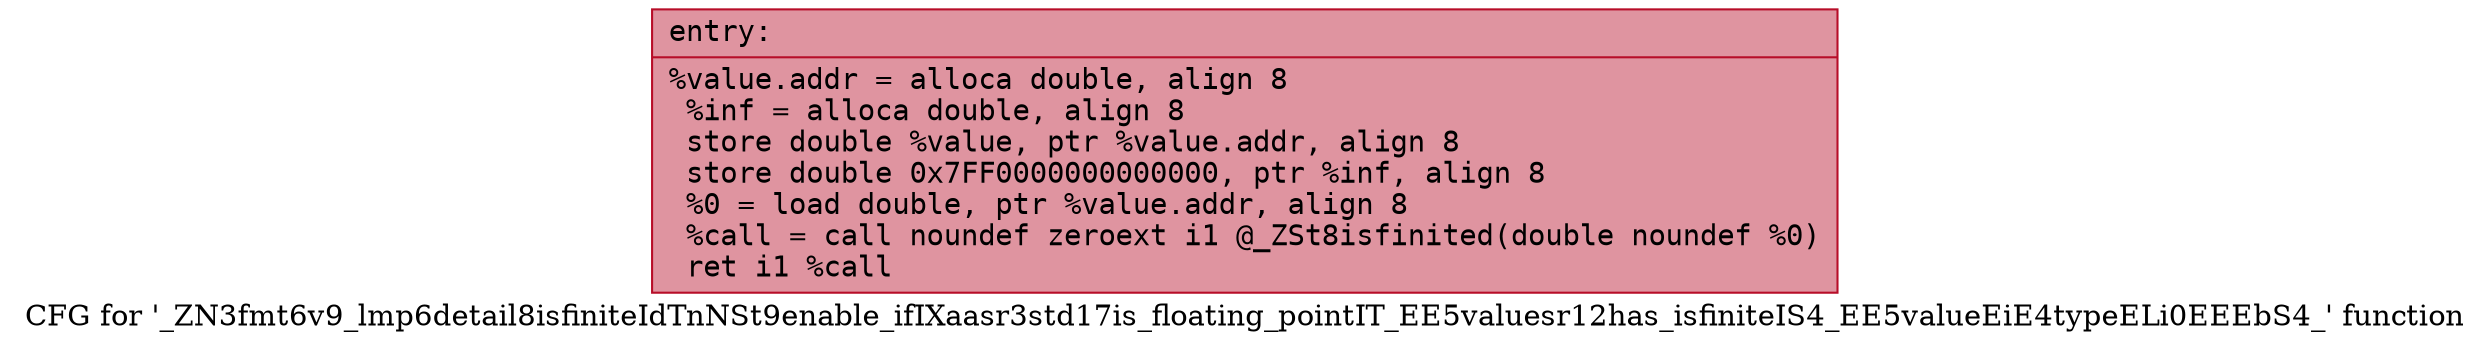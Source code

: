 digraph "CFG for '_ZN3fmt6v9_lmp6detail8isfiniteIdTnNSt9enable_ifIXaasr3std17is_floating_pointIT_EE5valuesr12has_isfiniteIS4_EE5valueEiE4typeELi0EEEbS4_' function" {
	label="CFG for '_ZN3fmt6v9_lmp6detail8isfiniteIdTnNSt9enable_ifIXaasr3std17is_floating_pointIT_EE5valuesr12has_isfiniteIS4_EE5valueEiE4typeELi0EEEbS4_' function";

	Node0x556bfeb57650 [shape=record,color="#b70d28ff", style=filled, fillcolor="#b70d2870" fontname="Courier",label="{entry:\l|  %value.addr = alloca double, align 8\l  %inf = alloca double, align 8\l  store double %value, ptr %value.addr, align 8\l  store double 0x7FF0000000000000, ptr %inf, align 8\l  %0 = load double, ptr %value.addr, align 8\l  %call = call noundef zeroext i1 @_ZSt8isfinited(double noundef %0)\l  ret i1 %call\l}"];
}
